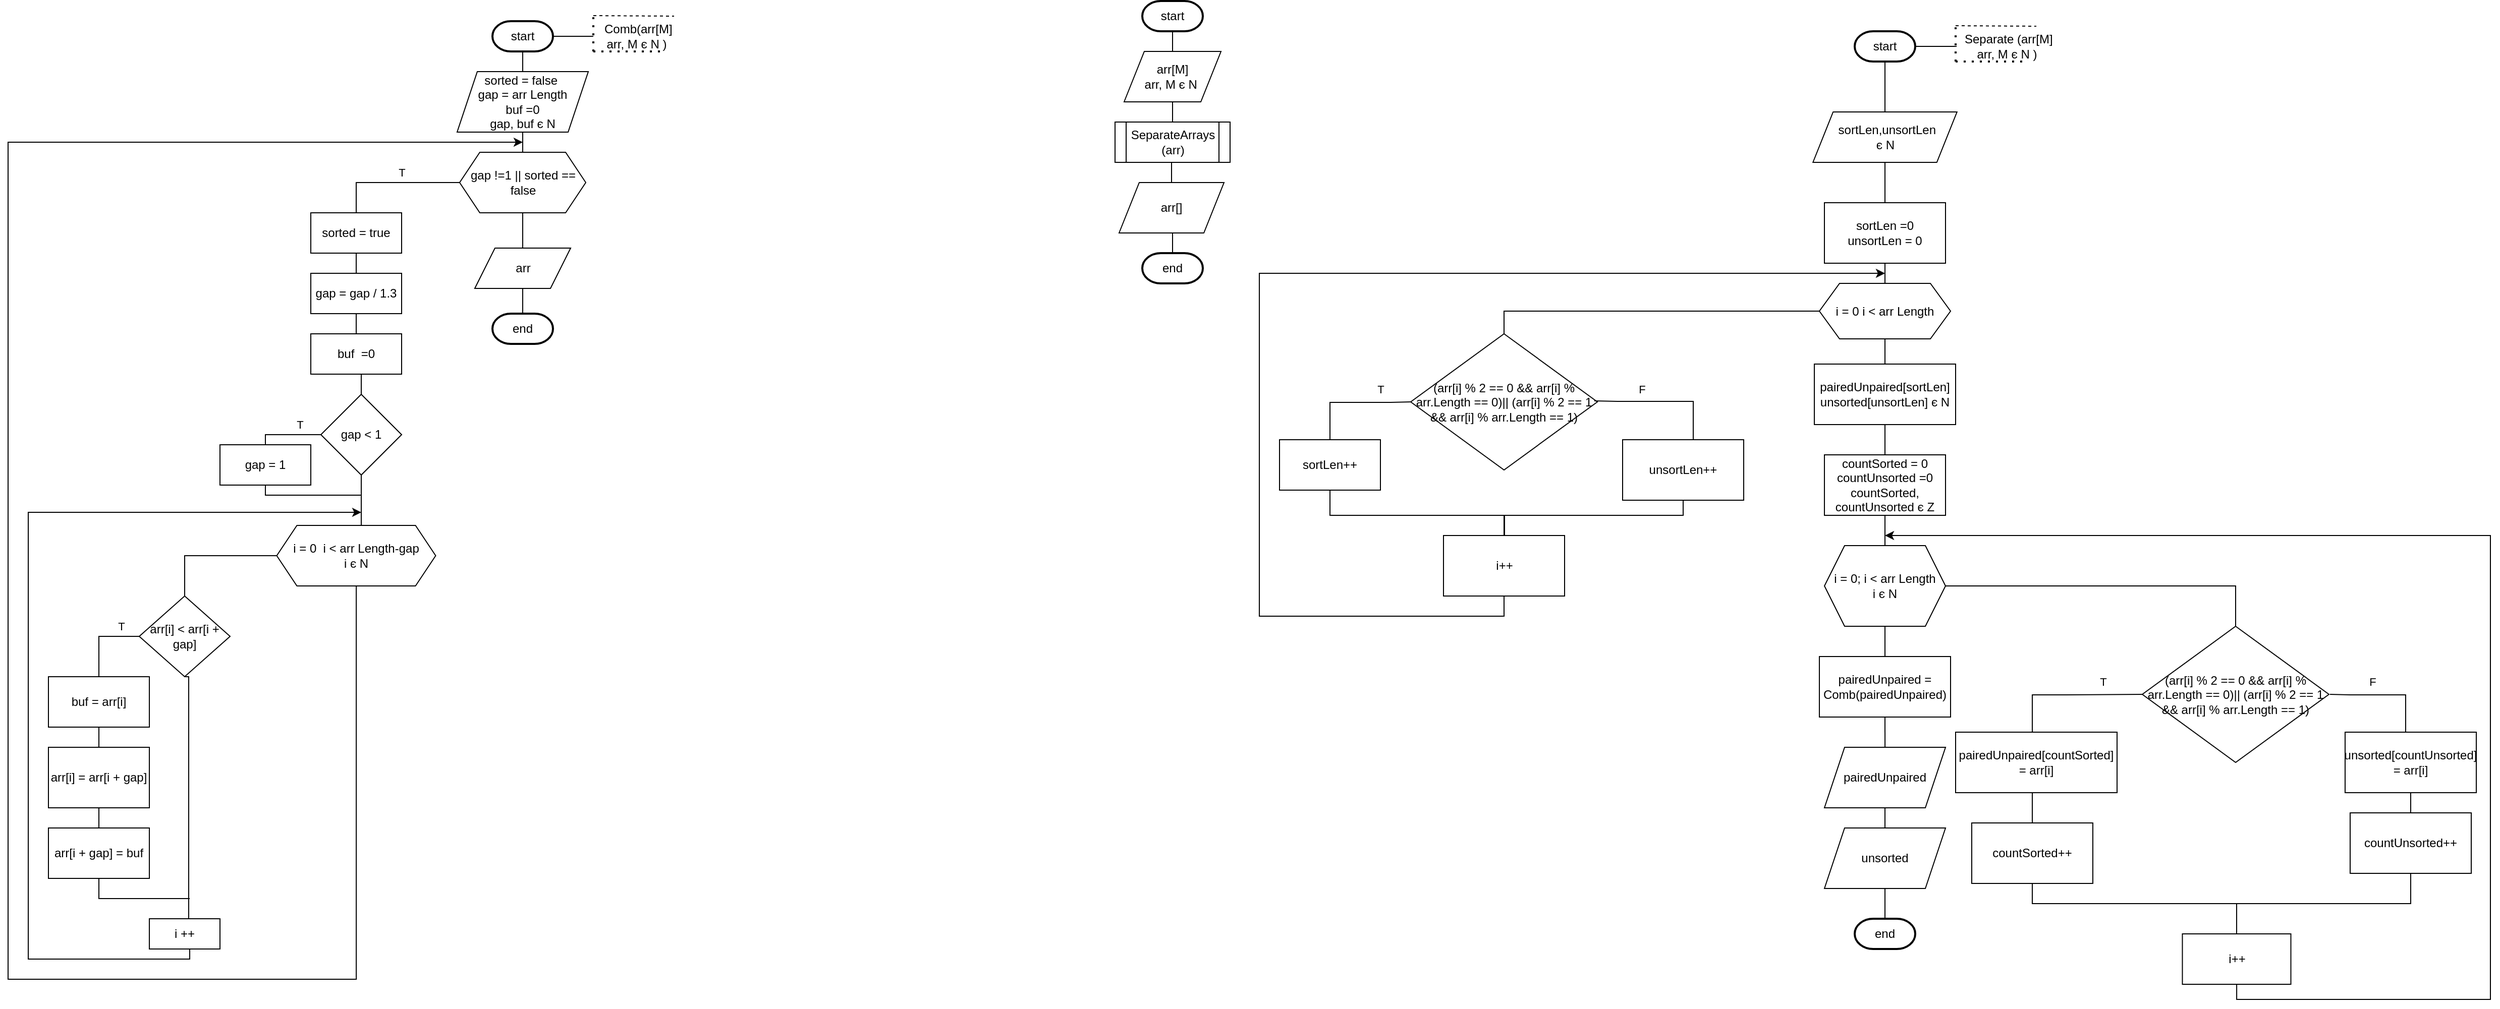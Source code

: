 <mxfile version="15.8.7" type="device"><diagram id="CYWLvwdnWpMDlmuJ5YzD" name="Страница 1"><mxGraphModel dx="3793" dy="1886" grid="1" gridSize="10" guides="1" tooltips="1" connect="1" arrows="1" fold="1" page="1" pageScale="1" pageWidth="827" pageHeight="1169" math="0" shadow="0"><root><mxCell id="0"/><mxCell id="1" parent="0"/><mxCell id="C-99veo5dxRkenkrqv6w-1" value="start" style="strokeWidth=2;html=1;shape=mxgraph.flowchart.terminator;whiteSpace=wrap;hachureGap=4;pointerEvents=0;" vertex="1" parent="1"><mxGeometry x="384" y="30" width="60" height="30" as="geometry"/></mxCell><mxCell id="C-99veo5dxRkenkrqv6w-4" style="edgeStyle=orthogonalEdgeStyle;rounded=0;orthogonalLoop=1;jettySize=auto;html=1;entryX=0.5;entryY=1;entryDx=0;entryDy=0;endArrow=none;endFill=0;" edge="1" parent="1" source="C-99veo5dxRkenkrqv6w-2" target="C-99veo5dxRkenkrqv6w-3"><mxGeometry relative="1" as="geometry"/></mxCell><mxCell id="C-99veo5dxRkenkrqv6w-2" value="SeparateArrays (arr)" style="shape=process;whiteSpace=wrap;html=1;backgroundOutline=1;" vertex="1" parent="1"><mxGeometry x="357" y="150" width="114" height="40" as="geometry"/></mxCell><mxCell id="C-99veo5dxRkenkrqv6w-5" style="edgeStyle=orthogonalEdgeStyle;rounded=0;orthogonalLoop=1;jettySize=auto;html=1;entryX=0.5;entryY=1;entryDx=0;entryDy=0;entryPerimeter=0;endArrow=none;endFill=0;" edge="1" parent="1" source="C-99veo5dxRkenkrqv6w-3" target="C-99veo5dxRkenkrqv6w-1"><mxGeometry relative="1" as="geometry"/></mxCell><mxCell id="C-99veo5dxRkenkrqv6w-3" value="arr[M]&lt;br&gt;arr, M є N&amp;nbsp;" style="shape=parallelogram;perimeter=parallelogramPerimeter;whiteSpace=wrap;html=1;fixedSize=1;" vertex="1" parent="1"><mxGeometry x="366" y="80" width="96" height="50" as="geometry"/></mxCell><mxCell id="C-99veo5dxRkenkrqv6w-7" style="edgeStyle=orthogonalEdgeStyle;rounded=0;orthogonalLoop=1;jettySize=auto;html=1;entryX=0.5;entryY=1;entryDx=0;entryDy=0;endArrow=none;endFill=0;" edge="1" parent="1" source="C-99veo5dxRkenkrqv6w-6" target="C-99veo5dxRkenkrqv6w-2"><mxGeometry relative="1" as="geometry"/></mxCell><mxCell id="C-99veo5dxRkenkrqv6w-6" value="arr[]" style="shape=parallelogram;perimeter=parallelogramPerimeter;whiteSpace=wrap;html=1;fixedSize=1;" vertex="1" parent="1"><mxGeometry x="361" y="210" width="104" height="50" as="geometry"/></mxCell><mxCell id="C-99veo5dxRkenkrqv6w-9" style="edgeStyle=orthogonalEdgeStyle;rounded=0;orthogonalLoop=1;jettySize=auto;html=1;entryX=0.5;entryY=1;entryDx=0;entryDy=0;endArrow=none;endFill=0;" edge="1" parent="1" source="C-99veo5dxRkenkrqv6w-8" target="C-99veo5dxRkenkrqv6w-6"><mxGeometry relative="1" as="geometry"/></mxCell><mxCell id="C-99veo5dxRkenkrqv6w-8" value="end" style="strokeWidth=2;html=1;shape=mxgraph.flowchart.terminator;whiteSpace=wrap;hachureGap=4;pointerEvents=0;" vertex="1" parent="1"><mxGeometry x="384" y="280" width="60" height="30" as="geometry"/></mxCell><mxCell id="C-99veo5dxRkenkrqv6w-10" value="" style="endArrow=none;dashed=1;html=1;dashPattern=1 3;strokeWidth=2;rounded=0;" edge="1" parent="1"><mxGeometry width="50" height="50" relative="1" as="geometry"><mxPoint x="-160" y="80" as="sourcePoint"/><mxPoint x="-160" y="40" as="targetPoint"/></mxGeometry></mxCell><mxCell id="C-99veo5dxRkenkrqv6w-11" value="" style="endArrow=none;dashed=1;html=1;dashPattern=1 3;strokeWidth=2;rounded=0;" edge="1" parent="1"><mxGeometry width="50" height="50" relative="1" as="geometry"><mxPoint x="-160" y="80" as="sourcePoint"/><mxPoint x="-90" y="80" as="targetPoint"/></mxGeometry></mxCell><mxCell id="C-99veo5dxRkenkrqv6w-12" value="" style="endArrow=none;dashed=1;html=1;rounded=0;" edge="1" parent="1"><mxGeometry width="50" height="50" relative="1" as="geometry"><mxPoint x="-160" y="44.5" as="sourcePoint"/><mxPoint x="-80" y="45" as="targetPoint"/></mxGeometry></mxCell><mxCell id="C-99veo5dxRkenkrqv6w-17" value="" style="edgeStyle=orthogonalEdgeStyle;rounded=0;orthogonalLoop=1;jettySize=auto;html=1;endArrow=none;endFill=0;" edge="1" parent="1" source="C-99veo5dxRkenkrqv6w-14" target="C-99veo5dxRkenkrqv6w-15"><mxGeometry relative="1" as="geometry"/></mxCell><mxCell id="C-99veo5dxRkenkrqv6w-14" value="&amp;nbsp;Comb(arr[M]&lt;br&gt;arr, M є N&amp;nbsp;)" style="text;html=1;strokeColor=none;fillColor=none;align=center;verticalAlign=middle;whiteSpace=wrap;rounded=0;" vertex="1" parent="1"><mxGeometry x="-167.5" y="50" width="100" height="30" as="geometry"/></mxCell><mxCell id="C-99veo5dxRkenkrqv6w-16" style="edgeStyle=orthogonalEdgeStyle;rounded=0;orthogonalLoop=1;jettySize=auto;html=1;endArrow=none;endFill=0;" edge="1" parent="1" source="C-99veo5dxRkenkrqv6w-15"><mxGeometry relative="1" as="geometry"><mxPoint x="-160" y="65" as="targetPoint"/></mxGeometry></mxCell><mxCell id="C-99veo5dxRkenkrqv6w-15" value="start" style="strokeWidth=2;html=1;shape=mxgraph.flowchart.terminator;whiteSpace=wrap;hachureGap=4;pointerEvents=0;" vertex="1" parent="1"><mxGeometry x="-260" y="50" width="60" height="30" as="geometry"/></mxCell><mxCell id="C-99veo5dxRkenkrqv6w-19" style="edgeStyle=orthogonalEdgeStyle;rounded=0;orthogonalLoop=1;jettySize=auto;html=1;entryX=0.5;entryY=1;entryDx=0;entryDy=0;entryPerimeter=0;endArrow=none;endFill=0;" edge="1" parent="1" source="C-99veo5dxRkenkrqv6w-18" target="C-99veo5dxRkenkrqv6w-15"><mxGeometry relative="1" as="geometry"/></mxCell><mxCell id="C-99veo5dxRkenkrqv6w-18" value="&lt;div&gt;sorted = false&amp;nbsp;&lt;/div&gt;&lt;div&gt;&lt;span&gt;gap = arr Length&lt;/span&gt;&lt;/div&gt;&lt;div&gt;&lt;span&gt;buf =0&lt;/span&gt;&lt;/div&gt;&lt;div&gt;&lt;span&gt;gap, buf є N&lt;/span&gt;&lt;/div&gt;" style="shape=parallelogram;perimeter=parallelogramPerimeter;whiteSpace=wrap;html=1;fixedSize=1;" vertex="1" parent="1"><mxGeometry x="-295" y="100" width="130" height="60" as="geometry"/></mxCell><mxCell id="C-99veo5dxRkenkrqv6w-21" style="edgeStyle=orthogonalEdgeStyle;rounded=0;orthogonalLoop=1;jettySize=auto;html=1;entryX=0.5;entryY=1;entryDx=0;entryDy=0;endArrow=none;endFill=0;" edge="1" parent="1" source="C-99veo5dxRkenkrqv6w-20" target="C-99veo5dxRkenkrqv6w-18"><mxGeometry relative="1" as="geometry"/></mxCell><mxCell id="C-99veo5dxRkenkrqv6w-20" value="gap !=1 || sorted == false" style="shape=hexagon;perimeter=hexagonPerimeter2;whiteSpace=wrap;html=1;fixedSize=1;" vertex="1" parent="1"><mxGeometry x="-292.5" y="180" width="125" height="60" as="geometry"/></mxCell><mxCell id="C-99veo5dxRkenkrqv6w-23" value="T" style="edgeStyle=orthogonalEdgeStyle;rounded=0;orthogonalLoop=1;jettySize=auto;html=1;entryX=0;entryY=0.5;entryDx=0;entryDy=0;endArrow=none;endFill=0;" edge="1" parent="1" source="C-99veo5dxRkenkrqv6w-22" target="C-99veo5dxRkenkrqv6w-20"><mxGeometry x="0.132" y="10" relative="1" as="geometry"><Array as="points"><mxPoint x="-395" y="210"/></Array><mxPoint as="offset"/></mxGeometry></mxCell><mxCell id="C-99veo5dxRkenkrqv6w-22" value="sorted = true" style="rounded=0;whiteSpace=wrap;html=1;" vertex="1" parent="1"><mxGeometry x="-440" y="240" width="90" height="40" as="geometry"/></mxCell><mxCell id="C-99veo5dxRkenkrqv6w-25" style="edgeStyle=orthogonalEdgeStyle;rounded=0;orthogonalLoop=1;jettySize=auto;html=1;entryX=0.5;entryY=1;entryDx=0;entryDy=0;endArrow=none;endFill=0;" edge="1" parent="1" source="C-99veo5dxRkenkrqv6w-24" target="C-99veo5dxRkenkrqv6w-22"><mxGeometry relative="1" as="geometry"/></mxCell><mxCell id="C-99veo5dxRkenkrqv6w-24" value="gap = gap / 1.3" style="rounded=0;whiteSpace=wrap;html=1;" vertex="1" parent="1"><mxGeometry x="-440" y="300" width="90" height="40" as="geometry"/></mxCell><mxCell id="C-99veo5dxRkenkrqv6w-28" style="edgeStyle=orthogonalEdgeStyle;rounded=0;orthogonalLoop=1;jettySize=auto;html=1;entryX=0.5;entryY=1;entryDx=0;entryDy=0;endArrow=none;endFill=0;" edge="1" parent="1" source="C-99veo5dxRkenkrqv6w-27" target="C-99veo5dxRkenkrqv6w-24"><mxGeometry relative="1" as="geometry"/></mxCell><mxCell id="C-99veo5dxRkenkrqv6w-27" value="buf&amp;nbsp; =0" style="rounded=0;whiteSpace=wrap;html=1;" vertex="1" parent="1"><mxGeometry x="-440" y="360" width="90" height="40" as="geometry"/></mxCell><mxCell id="C-99veo5dxRkenkrqv6w-30" style="edgeStyle=orthogonalEdgeStyle;rounded=0;orthogonalLoop=1;jettySize=auto;html=1;entryX=0.5;entryY=1;entryDx=0;entryDy=0;endArrow=none;endFill=0;" edge="1" parent="1" source="C-99veo5dxRkenkrqv6w-29" target="C-99veo5dxRkenkrqv6w-27"><mxGeometry relative="1" as="geometry"/></mxCell><mxCell id="C-99veo5dxRkenkrqv6w-29" value="gap &amp;lt; 1" style="rhombus;whiteSpace=wrap;html=1;" vertex="1" parent="1"><mxGeometry x="-430" y="420" width="80" height="80" as="geometry"/></mxCell><mxCell id="C-99veo5dxRkenkrqv6w-32" style="edgeStyle=orthogonalEdgeStyle;rounded=0;orthogonalLoop=1;jettySize=auto;html=1;entryX=0;entryY=0.5;entryDx=0;entryDy=0;endArrow=none;endFill=0;" edge="1" parent="1" source="C-99veo5dxRkenkrqv6w-31" target="C-99veo5dxRkenkrqv6w-29"><mxGeometry relative="1" as="geometry"><Array as="points"><mxPoint x="-485" y="460"/></Array></mxGeometry></mxCell><mxCell id="C-99veo5dxRkenkrqv6w-34" value="T" style="edgeLabel;html=1;align=center;verticalAlign=middle;resizable=0;points=[];" vertex="1" connectable="0" parent="C-99veo5dxRkenkrqv6w-32"><mxGeometry x="0.143" y="1" relative="1" as="geometry"><mxPoint x="7" y="-9" as="offset"/></mxGeometry></mxCell><mxCell id="C-99veo5dxRkenkrqv6w-59" style="edgeStyle=orthogonalEdgeStyle;rounded=0;orthogonalLoop=1;jettySize=auto;html=1;endArrow=none;endFill=0;" edge="1" parent="1" source="C-99veo5dxRkenkrqv6w-31"><mxGeometry relative="1" as="geometry"><mxPoint x="-390" y="520" as="targetPoint"/><Array as="points"><mxPoint x="-485" y="520"/></Array></mxGeometry></mxCell><mxCell id="C-99veo5dxRkenkrqv6w-31" value="gap = 1" style="rounded=0;whiteSpace=wrap;html=1;" vertex="1" parent="1"><mxGeometry x="-530" y="470" width="90" height="40" as="geometry"/></mxCell><mxCell id="C-99veo5dxRkenkrqv6w-36" style="edgeStyle=orthogonalEdgeStyle;rounded=0;orthogonalLoop=1;jettySize=auto;html=1;entryX=0.5;entryY=1;entryDx=0;entryDy=0;endArrow=none;endFill=0;" edge="1" parent="1" source="C-99veo5dxRkenkrqv6w-35" target="C-99veo5dxRkenkrqv6w-29"><mxGeometry relative="1" as="geometry"><Array as="points"><mxPoint x="-390" y="500"/></Array></mxGeometry></mxCell><mxCell id="C-99veo5dxRkenkrqv6w-49" style="edgeStyle=orthogonalEdgeStyle;rounded=0;orthogonalLoop=1;jettySize=auto;html=1;endArrow=classic;endFill=1;" edge="1" parent="1" source="C-99veo5dxRkenkrqv6w-35"><mxGeometry relative="1" as="geometry"><mxPoint x="-230" y="170" as="targetPoint"/><Array as="points"><mxPoint x="-395" y="1000"/><mxPoint x="-740" y="1000"/><mxPoint x="-740" y="170"/></Array></mxGeometry></mxCell><mxCell id="C-99veo5dxRkenkrqv6w-35" value="i = 0&amp;nbsp; i &amp;lt; arr Length-gap &lt;br&gt;i є N" style="shape=hexagon;perimeter=hexagonPerimeter2;whiteSpace=wrap;html=1;fixedSize=1;" vertex="1" parent="1"><mxGeometry x="-473.75" y="550" width="157.5" height="60" as="geometry"/></mxCell><mxCell id="C-99veo5dxRkenkrqv6w-38" style="edgeStyle=orthogonalEdgeStyle;rounded=0;orthogonalLoop=1;jettySize=auto;html=1;entryX=0;entryY=0.5;entryDx=0;entryDy=0;endArrow=none;endFill=0;" edge="1" parent="1" source="C-99veo5dxRkenkrqv6w-37" target="C-99veo5dxRkenkrqv6w-35"><mxGeometry relative="1" as="geometry"><Array as="points"><mxPoint x="-565" y="580"/></Array></mxGeometry></mxCell><mxCell id="C-99veo5dxRkenkrqv6w-37" value="arr[i] &amp;lt; arr[i + gap]" style="rhombus;whiteSpace=wrap;html=1;" vertex="1" parent="1"><mxGeometry x="-610" y="620" width="90" height="80" as="geometry"/></mxCell><mxCell id="C-99veo5dxRkenkrqv6w-40" style="edgeStyle=orthogonalEdgeStyle;rounded=0;orthogonalLoop=1;jettySize=auto;html=1;entryX=0;entryY=0.5;entryDx=0;entryDy=0;endArrow=none;endFill=0;" edge="1" parent="1" source="C-99veo5dxRkenkrqv6w-39" target="C-99veo5dxRkenkrqv6w-37"><mxGeometry relative="1" as="geometry"/></mxCell><mxCell id="C-99veo5dxRkenkrqv6w-41" value="T" style="edgeLabel;html=1;align=center;verticalAlign=middle;resizable=0;points=[];" vertex="1" connectable="0" parent="C-99veo5dxRkenkrqv6w-40"><mxGeometry x="0.54" y="1" relative="1" as="geometry"><mxPoint y="-9" as="offset"/></mxGeometry></mxCell><mxCell id="C-99veo5dxRkenkrqv6w-39" value="buf = arr[i]" style="rounded=0;whiteSpace=wrap;html=1;" vertex="1" parent="1"><mxGeometry x="-700" y="700" width="100" height="50" as="geometry"/></mxCell><mxCell id="C-99veo5dxRkenkrqv6w-43" style="edgeStyle=orthogonalEdgeStyle;rounded=0;orthogonalLoop=1;jettySize=auto;html=1;entryX=0.5;entryY=1;entryDx=0;entryDy=0;endArrow=none;endFill=0;" edge="1" parent="1" source="C-99veo5dxRkenkrqv6w-42" target="C-99veo5dxRkenkrqv6w-39"><mxGeometry relative="1" as="geometry"/></mxCell><mxCell id="C-99veo5dxRkenkrqv6w-42" value="arr[i] = arr[i + gap]" style="rounded=0;whiteSpace=wrap;html=1;" vertex="1" parent="1"><mxGeometry x="-700" y="770" width="100" height="60" as="geometry"/></mxCell><mxCell id="C-99veo5dxRkenkrqv6w-45" style="edgeStyle=orthogonalEdgeStyle;rounded=0;orthogonalLoop=1;jettySize=auto;html=1;entryX=0.5;entryY=1;entryDx=0;entryDy=0;endArrow=none;endFill=0;" edge="1" parent="1" source="C-99veo5dxRkenkrqv6w-44" target="C-99veo5dxRkenkrqv6w-42"><mxGeometry relative="1" as="geometry"/></mxCell><mxCell id="C-99veo5dxRkenkrqv6w-58" style="edgeStyle=orthogonalEdgeStyle;rounded=0;orthogonalLoop=1;jettySize=auto;html=1;endArrow=none;endFill=0;" edge="1" parent="1" source="C-99veo5dxRkenkrqv6w-44"><mxGeometry relative="1" as="geometry"><mxPoint x="-560" y="920" as="targetPoint"/><Array as="points"><mxPoint x="-650" y="920"/></Array></mxGeometry></mxCell><mxCell id="C-99veo5dxRkenkrqv6w-44" value="arr[i + gap] = buf" style="rounded=0;whiteSpace=wrap;html=1;" vertex="1" parent="1"><mxGeometry x="-700" y="850" width="100" height="50" as="geometry"/></mxCell><mxCell id="C-99veo5dxRkenkrqv6w-47" style="edgeStyle=orthogonalEdgeStyle;rounded=0;orthogonalLoop=1;jettySize=auto;html=1;entryX=0.5;entryY=1;entryDx=0;entryDy=0;endArrow=none;endFill=0;exitX=0.557;exitY=-0.006;exitDx=0;exitDy=0;exitPerimeter=0;" edge="1" parent="1" source="C-99veo5dxRkenkrqv6w-46" target="C-99veo5dxRkenkrqv6w-37"><mxGeometry relative="1" as="geometry"><Array as="points"><mxPoint x="-561" y="700"/></Array></mxGeometry></mxCell><mxCell id="C-99veo5dxRkenkrqv6w-48" style="edgeStyle=orthogonalEdgeStyle;rounded=0;orthogonalLoop=1;jettySize=auto;html=1;endArrow=classic;endFill=1;" edge="1" parent="1" source="C-99veo5dxRkenkrqv6w-46"><mxGeometry relative="1" as="geometry"><mxPoint x="-390" y="537" as="targetPoint"/><Array as="points"><mxPoint x="-560" y="980"/><mxPoint x="-720" y="980"/><mxPoint x="-720" y="537"/></Array></mxGeometry></mxCell><mxCell id="C-99veo5dxRkenkrqv6w-46" value="i ++" style="rounded=0;whiteSpace=wrap;html=1;" vertex="1" parent="1"><mxGeometry x="-600" y="940" width="70" height="30" as="geometry"/></mxCell><mxCell id="C-99veo5dxRkenkrqv6w-52" style="edgeStyle=orthogonalEdgeStyle;rounded=0;orthogonalLoop=1;jettySize=auto;html=1;entryX=0.5;entryY=1;entryDx=0;entryDy=0;endArrow=none;endFill=0;" edge="1" parent="1" source="C-99veo5dxRkenkrqv6w-51" target="C-99veo5dxRkenkrqv6w-20"><mxGeometry relative="1" as="geometry"/></mxCell><mxCell id="C-99veo5dxRkenkrqv6w-51" value="arr" style="shape=parallelogram;perimeter=parallelogramPerimeter;whiteSpace=wrap;html=1;fixedSize=1;" vertex="1" parent="1"><mxGeometry x="-277.5" y="275" width="95" height="40" as="geometry"/></mxCell><mxCell id="C-99veo5dxRkenkrqv6w-54" style="edgeStyle=orthogonalEdgeStyle;rounded=0;orthogonalLoop=1;jettySize=auto;html=1;entryX=0.5;entryY=1;entryDx=0;entryDy=0;endArrow=none;endFill=0;" edge="1" parent="1" source="C-99veo5dxRkenkrqv6w-53" target="C-99veo5dxRkenkrqv6w-51"><mxGeometry relative="1" as="geometry"/></mxCell><mxCell id="C-99veo5dxRkenkrqv6w-53" value="end" style="strokeWidth=2;html=1;shape=mxgraph.flowchart.terminator;whiteSpace=wrap;hachureGap=4;pointerEvents=0;" vertex="1" parent="1"><mxGeometry x="-260" y="340" width="60" height="30" as="geometry"/></mxCell><mxCell id="C-99veo5dxRkenkrqv6w-60" value="" style="endArrow=none;dashed=1;html=1;dashPattern=1 3;strokeWidth=2;rounded=0;" edge="1" parent="1"><mxGeometry width="50" height="50" relative="1" as="geometry"><mxPoint x="1190" y="90" as="sourcePoint"/><mxPoint x="1190" y="50" as="targetPoint"/></mxGeometry></mxCell><mxCell id="C-99veo5dxRkenkrqv6w-61" value="" style="endArrow=none;dashed=1;html=1;dashPattern=1 3;strokeWidth=2;rounded=0;" edge="1" parent="1"><mxGeometry width="50" height="50" relative="1" as="geometry"><mxPoint x="1190" y="90" as="sourcePoint"/><mxPoint x="1260" y="90" as="targetPoint"/></mxGeometry></mxCell><mxCell id="C-99veo5dxRkenkrqv6w-62" value="" style="endArrow=none;dashed=1;html=1;rounded=0;" edge="1" parent="1"><mxGeometry width="50" height="50" relative="1" as="geometry"><mxPoint x="1190" y="54.5" as="sourcePoint"/><mxPoint x="1270" y="55" as="targetPoint"/></mxGeometry></mxCell><mxCell id="C-99veo5dxRkenkrqv6w-63" value="" style="edgeStyle=orthogonalEdgeStyle;rounded=0;orthogonalLoop=1;jettySize=auto;html=1;endArrow=none;endFill=0;" edge="1" parent="1" source="C-99veo5dxRkenkrqv6w-64" target="C-99veo5dxRkenkrqv6w-66"><mxGeometry relative="1" as="geometry"/></mxCell><mxCell id="C-99veo5dxRkenkrqv6w-64" value="&amp;nbsp;Separate (arr[M]&lt;br&gt;arr, M є N&amp;nbsp;)" style="text;html=1;strokeColor=none;fillColor=none;align=center;verticalAlign=middle;whiteSpace=wrap;rounded=0;" vertex="1" parent="1"><mxGeometry x="1191" y="60" width="100" height="30" as="geometry"/></mxCell><mxCell id="C-99veo5dxRkenkrqv6w-65" style="edgeStyle=orthogonalEdgeStyle;rounded=0;orthogonalLoop=1;jettySize=auto;html=1;endArrow=none;endFill=0;" edge="1" parent="1" source="C-99veo5dxRkenkrqv6w-66"><mxGeometry relative="1" as="geometry"><mxPoint x="1190" y="75" as="targetPoint"/></mxGeometry></mxCell><mxCell id="C-99veo5dxRkenkrqv6w-66" value="start" style="strokeWidth=2;html=1;shape=mxgraph.flowchart.terminator;whiteSpace=wrap;hachureGap=4;pointerEvents=0;" vertex="1" parent="1"><mxGeometry x="1090" y="60" width="60" height="30" as="geometry"/></mxCell><mxCell id="C-99veo5dxRkenkrqv6w-70" style="edgeStyle=orthogonalEdgeStyle;rounded=0;orthogonalLoop=1;jettySize=auto;html=1;endArrow=none;endFill=0;" edge="1" parent="1" source="C-99veo5dxRkenkrqv6w-69"><mxGeometry relative="1" as="geometry"><mxPoint x="1120.0" y="90" as="targetPoint"/></mxGeometry></mxCell><mxCell id="C-99veo5dxRkenkrqv6w-69" value="&lt;div&gt;&amp;nbsp;&lt;span&gt;sortLen,&lt;/span&gt;&lt;span&gt;unsortLen&lt;/span&gt;&lt;/div&gt;&lt;div&gt;&lt;span&gt;є N&lt;/span&gt;&lt;/div&gt;" style="shape=parallelogram;perimeter=parallelogramPerimeter;whiteSpace=wrap;html=1;fixedSize=1;" vertex="1" parent="1"><mxGeometry x="1048.63" y="140" width="142.75" height="50" as="geometry"/></mxCell><mxCell id="C-99veo5dxRkenkrqv6w-72" style="edgeStyle=orthogonalEdgeStyle;rounded=0;orthogonalLoop=1;jettySize=auto;html=1;entryX=0.5;entryY=1;entryDx=0;entryDy=0;endArrow=none;endFill=0;" edge="1" parent="1" source="C-99veo5dxRkenkrqv6w-71" target="C-99veo5dxRkenkrqv6w-69"><mxGeometry relative="1" as="geometry"/></mxCell><mxCell id="C-99veo5dxRkenkrqv6w-71" value="&lt;div&gt;sortLen =0&lt;/div&gt;&lt;div&gt;unsortLen = 0&lt;/div&gt;" style="rounded=0;whiteSpace=wrap;html=1;" vertex="1" parent="1"><mxGeometry x="1060" y="230" width="120" height="60" as="geometry"/></mxCell><mxCell id="C-99veo5dxRkenkrqv6w-74" style="edgeStyle=orthogonalEdgeStyle;rounded=0;orthogonalLoop=1;jettySize=auto;html=1;entryX=0.5;entryY=1;entryDx=0;entryDy=0;endArrow=none;endFill=0;" edge="1" parent="1" source="C-99veo5dxRkenkrqv6w-73" target="C-99veo5dxRkenkrqv6w-71"><mxGeometry relative="1" as="geometry"/></mxCell><mxCell id="C-99veo5dxRkenkrqv6w-73" value="i = 0 i &amp;lt; arr Length" style="shape=hexagon;perimeter=hexagonPerimeter2;whiteSpace=wrap;html=1;fixedSize=1;" vertex="1" parent="1"><mxGeometry x="1055" y="310" width="130" height="55" as="geometry"/></mxCell><mxCell id="C-99veo5dxRkenkrqv6w-77" style="edgeStyle=orthogonalEdgeStyle;rounded=0;orthogonalLoop=1;jettySize=auto;html=1;entryX=0;entryY=0.5;entryDx=0;entryDy=0;endArrow=none;endFill=0;" edge="1" parent="1" source="C-99veo5dxRkenkrqv6w-75" target="C-99veo5dxRkenkrqv6w-73"><mxGeometry relative="1" as="geometry"><mxPoint x="975" y="337.5" as="targetPoint"/><Array as="points"><mxPoint x="743" y="338"/></Array></mxGeometry></mxCell><mxCell id="C-99veo5dxRkenkrqv6w-75" value="(arr[i] % 2 == 0 &amp;amp;&amp;amp; arr[i] % arr.Length == 0)|| (arr[i] % 2 == 1 &amp;amp;&amp;amp; arr[i] % arr.Length == 1)" style="rhombus;whiteSpace=wrap;html=1;" vertex="1" parent="1"><mxGeometry x="650" y="360" width="185" height="135" as="geometry"/></mxCell><mxCell id="C-99veo5dxRkenkrqv6w-79" style="edgeStyle=orthogonalEdgeStyle;rounded=0;orthogonalLoop=1;jettySize=auto;html=1;entryX=0;entryY=0.5;entryDx=0;entryDy=0;endArrow=none;endFill=0;" edge="1" parent="1" source="C-99veo5dxRkenkrqv6w-78" target="C-99veo5dxRkenkrqv6w-75"><mxGeometry relative="1" as="geometry"><Array as="points"><mxPoint x="570" y="428"/><mxPoint x="630" y="428"/></Array></mxGeometry></mxCell><mxCell id="C-99veo5dxRkenkrqv6w-80" value="T" style="edgeLabel;html=1;align=center;verticalAlign=middle;resizable=0;points=[];" vertex="1" connectable="0" parent="C-99veo5dxRkenkrqv6w-79"><mxGeometry x="0.402" y="-1" relative="1" as="geometry"><mxPoint x="5" y="-14" as="offset"/></mxGeometry></mxCell><mxCell id="C-99veo5dxRkenkrqv6w-90" style="edgeStyle=orthogonalEdgeStyle;rounded=0;orthogonalLoop=1;jettySize=auto;html=1;endArrow=none;endFill=0;" edge="1" parent="1" source="C-99veo5dxRkenkrqv6w-78" target="C-99veo5dxRkenkrqv6w-89"><mxGeometry relative="1" as="geometry"><Array as="points"><mxPoint x="570" y="540"/><mxPoint x="743" y="540"/></Array></mxGeometry></mxCell><mxCell id="C-99veo5dxRkenkrqv6w-78" value="sortLen++" style="rounded=0;whiteSpace=wrap;html=1;" vertex="1" parent="1"><mxGeometry x="520" y="465" width="100" height="50" as="geometry"/></mxCell><mxCell id="C-99veo5dxRkenkrqv6w-82" style="edgeStyle=orthogonalEdgeStyle;rounded=0;orthogonalLoop=1;jettySize=auto;html=1;entryX=0.984;entryY=0.493;entryDx=0;entryDy=0;entryPerimeter=0;endArrow=none;endFill=0;" edge="1" parent="1" source="C-99veo5dxRkenkrqv6w-81" target="C-99veo5dxRkenkrqv6w-75"><mxGeometry relative="1" as="geometry"><Array as="points"><mxPoint x="930" y="427"/><mxPoint x="855" y="427"/></Array></mxGeometry></mxCell><mxCell id="C-99veo5dxRkenkrqv6w-83" value="F" style="edgeLabel;html=1;align=center;verticalAlign=middle;resizable=0;points=[];" vertex="1" connectable="0" parent="C-99veo5dxRkenkrqv6w-82"><mxGeometry x="0.309" y="1" relative="1" as="geometry"><mxPoint y="-13" as="offset"/></mxGeometry></mxCell><mxCell id="C-99veo5dxRkenkrqv6w-91" style="edgeStyle=orthogonalEdgeStyle;rounded=0;orthogonalLoop=1;jettySize=auto;html=1;entryX=0.5;entryY=0;entryDx=0;entryDy=0;endArrow=none;endFill=0;" edge="1" parent="1" source="C-99veo5dxRkenkrqv6w-81" target="C-99veo5dxRkenkrqv6w-89"><mxGeometry relative="1" as="geometry"><Array as="points"><mxPoint x="920" y="540"/><mxPoint x="743" y="540"/></Array></mxGeometry></mxCell><mxCell id="C-99veo5dxRkenkrqv6w-81" value="unsortLen++" style="rounded=0;whiteSpace=wrap;html=1;" vertex="1" parent="1"><mxGeometry x="860" y="465" width="120" height="60" as="geometry"/></mxCell><mxCell id="C-99veo5dxRkenkrqv6w-86" style="edgeStyle=orthogonalEdgeStyle;rounded=0;orthogonalLoop=1;jettySize=auto;html=1;entryX=0.5;entryY=1;entryDx=0;entryDy=0;endArrow=none;endFill=0;" edge="1" parent="1" source="C-99veo5dxRkenkrqv6w-84" target="C-99veo5dxRkenkrqv6w-73"><mxGeometry relative="1" as="geometry"/></mxCell><mxCell id="C-99veo5dxRkenkrqv6w-84" value="&lt;div&gt;pairedUnpaired[sortLen]&lt;/div&gt;&lt;div&gt;unsorted[unsortLen] є N&lt;/div&gt;" style="rounded=0;whiteSpace=wrap;html=1;" vertex="1" parent="1"><mxGeometry x="1050" y="390" width="140" height="60" as="geometry"/></mxCell><mxCell id="C-99veo5dxRkenkrqv6w-88" style="edgeStyle=orthogonalEdgeStyle;rounded=0;orthogonalLoop=1;jettySize=auto;html=1;entryX=0.5;entryY=1;entryDx=0;entryDy=0;endArrow=none;endFill=0;" edge="1" parent="1" source="C-99veo5dxRkenkrqv6w-87" target="C-99veo5dxRkenkrqv6w-84"><mxGeometry relative="1" as="geometry"/></mxCell><mxCell id="C-99veo5dxRkenkrqv6w-87" value="countSorted = 0 countUnsorted =0&lt;br&gt;countSorted,&lt;br&gt;countUnsorted є Z" style="rounded=0;whiteSpace=wrap;html=1;" vertex="1" parent="1"><mxGeometry x="1060.01" y="480" width="120" height="60" as="geometry"/></mxCell><mxCell id="C-99veo5dxRkenkrqv6w-92" style="edgeStyle=orthogonalEdgeStyle;rounded=0;orthogonalLoop=1;jettySize=auto;html=1;endArrow=classic;endFill=1;" edge="1" parent="1" source="C-99veo5dxRkenkrqv6w-89"><mxGeometry relative="1" as="geometry"><mxPoint x="1120" y="300" as="targetPoint"/><Array as="points"><mxPoint x="743" y="640"/><mxPoint x="500" y="640"/><mxPoint x="500" y="300"/></Array></mxGeometry></mxCell><mxCell id="C-99veo5dxRkenkrqv6w-89" value="i++" style="rounded=0;whiteSpace=wrap;html=1;" vertex="1" parent="1"><mxGeometry x="682.5" y="560" width="120" height="60" as="geometry"/></mxCell><mxCell id="C-99veo5dxRkenkrqv6w-94" style="edgeStyle=orthogonalEdgeStyle;rounded=0;orthogonalLoop=1;jettySize=auto;html=1;entryX=0.5;entryY=1;entryDx=0;entryDy=0;endArrow=none;endFill=0;" edge="1" parent="1" source="C-99veo5dxRkenkrqv6w-93" target="C-99veo5dxRkenkrqv6w-87"><mxGeometry relative="1" as="geometry"/></mxCell><mxCell id="C-99veo5dxRkenkrqv6w-93" value="i = 0; i &amp;lt; arr Length&lt;br&gt;i є N" style="shape=hexagon;perimeter=hexagonPerimeter2;whiteSpace=wrap;html=1;fixedSize=1;" vertex="1" parent="1"><mxGeometry x="1060.01" y="570" width="120" height="80" as="geometry"/></mxCell><mxCell id="C-99veo5dxRkenkrqv6w-97" style="edgeStyle=orthogonalEdgeStyle;rounded=0;orthogonalLoop=1;jettySize=auto;html=1;entryX=1;entryY=0.5;entryDx=0;entryDy=0;endArrow=none;endFill=0;" edge="1" parent="1" source="C-99veo5dxRkenkrqv6w-96" target="C-99veo5dxRkenkrqv6w-93"><mxGeometry relative="1" as="geometry"><Array as="points"><mxPoint x="1468" y="610"/></Array></mxGeometry></mxCell><mxCell id="C-99veo5dxRkenkrqv6w-96" value="(arr[i] % 2 == 0 &amp;amp;&amp;amp; arr[i] % arr.Length == 0)|| (arr[i] % 2 == 1 &amp;amp;&amp;amp; arr[i] % arr.Length == 1)" style="rhombus;whiteSpace=wrap;html=1;" vertex="1" parent="1"><mxGeometry x="1375" y="650" width="185" height="135" as="geometry"/></mxCell><mxCell id="C-99veo5dxRkenkrqv6w-99" style="edgeStyle=orthogonalEdgeStyle;rounded=0;orthogonalLoop=1;jettySize=auto;html=1;entryX=0;entryY=0.5;entryDx=0;entryDy=0;endArrow=none;endFill=0;" edge="1" parent="1"><mxGeometry relative="1" as="geometry"><mxPoint x="1266" y="755" as="sourcePoint"/><mxPoint x="1376" y="717.5" as="targetPoint"/><Array as="points"><mxPoint x="1266" y="718"/><mxPoint x="1300" y="718"/></Array></mxGeometry></mxCell><mxCell id="C-99veo5dxRkenkrqv6w-102" value="T" style="edgeLabel;html=1;align=center;verticalAlign=middle;resizable=0;points=[];" vertex="1" connectable="0" parent="C-99veo5dxRkenkrqv6w-99"><mxGeometry x="0.388" y="-3" relative="1" as="geometry"><mxPoint x="5" y="-16" as="offset"/></mxGeometry></mxCell><mxCell id="C-99veo5dxRkenkrqv6w-98" value="pairedUnpaired[countSorted] = arr[i]" style="rounded=0;whiteSpace=wrap;html=1;" vertex="1" parent="1"><mxGeometry x="1190" y="755" width="160" height="60" as="geometry"/></mxCell><mxCell id="C-99veo5dxRkenkrqv6w-101" style="edgeStyle=orthogonalEdgeStyle;rounded=0;orthogonalLoop=1;jettySize=auto;html=1;entryX=0.5;entryY=1;entryDx=0;entryDy=0;endArrow=none;endFill=0;" edge="1" parent="1" source="C-99veo5dxRkenkrqv6w-100"><mxGeometry relative="1" as="geometry"><mxPoint x="1266" y="815" as="targetPoint"/><Array as="points"><mxPoint x="1266" y="825"/><mxPoint x="1266" y="825"/></Array></mxGeometry></mxCell><mxCell id="C-99veo5dxRkenkrqv6w-108" style="edgeStyle=orthogonalEdgeStyle;rounded=0;orthogonalLoop=1;jettySize=auto;html=1;entryX=0.5;entryY=0;entryDx=0;entryDy=0;endArrow=none;endFill=0;" edge="1" parent="1" source="C-99veo5dxRkenkrqv6w-100" target="C-99veo5dxRkenkrqv6w-107"><mxGeometry relative="1" as="geometry"><Array as="points"><mxPoint x="1266" y="925"/><mxPoint x="1468" y="925"/></Array></mxGeometry></mxCell><mxCell id="C-99veo5dxRkenkrqv6w-100" value="countSorted++" style="rounded=0;whiteSpace=wrap;html=1;" vertex="1" parent="1"><mxGeometry x="1206" y="845" width="120" height="60" as="geometry"/></mxCell><mxCell id="C-99veo5dxRkenkrqv6w-104" value="F" style="edgeStyle=orthogonalEdgeStyle;rounded=0;orthogonalLoop=1;jettySize=auto;html=1;entryX=1;entryY=0.5;entryDx=0;entryDy=0;endArrow=none;endFill=0;" edge="1" parent="1" source="C-99veo5dxRkenkrqv6w-103"><mxGeometry x="0.262" y="-13" relative="1" as="geometry"><mxPoint x="1561" y="717.5" as="targetPoint"/><Array as="points"><mxPoint x="1636" y="718"/><mxPoint x="1581" y="718"/></Array><mxPoint as="offset"/></mxGeometry></mxCell><mxCell id="C-99veo5dxRkenkrqv6w-103" value="unsorted[countUnsorted] = arr[i]" style="rounded=0;whiteSpace=wrap;html=1;" vertex="1" parent="1"><mxGeometry x="1576" y="755" width="130" height="60" as="geometry"/></mxCell><mxCell id="C-99veo5dxRkenkrqv6w-106" style="edgeStyle=orthogonalEdgeStyle;rounded=0;orthogonalLoop=1;jettySize=auto;html=1;entryX=0.5;entryY=1;entryDx=0;entryDy=0;endArrow=none;endFill=0;" edge="1" parent="1" source="C-99veo5dxRkenkrqv6w-105" target="C-99veo5dxRkenkrqv6w-103"><mxGeometry relative="1" as="geometry"/></mxCell><mxCell id="C-99veo5dxRkenkrqv6w-109" style="edgeStyle=orthogonalEdgeStyle;rounded=0;orthogonalLoop=1;jettySize=auto;html=1;endArrow=none;endFill=0;" edge="1" parent="1" source="C-99veo5dxRkenkrqv6w-105"><mxGeometry relative="1" as="geometry"><mxPoint x="1466" y="925" as="targetPoint"/><Array as="points"><mxPoint x="1641" y="925"/></Array></mxGeometry></mxCell><mxCell id="C-99veo5dxRkenkrqv6w-105" value="countUnsorted++" style="rounded=0;whiteSpace=wrap;html=1;" vertex="1" parent="1"><mxGeometry x="1581" y="835" width="120" height="60" as="geometry"/></mxCell><mxCell id="C-99veo5dxRkenkrqv6w-110" style="edgeStyle=orthogonalEdgeStyle;rounded=0;orthogonalLoop=1;jettySize=auto;html=1;endArrow=classic;endFill=1;" edge="1" parent="1" source="C-99veo5dxRkenkrqv6w-107"><mxGeometry relative="1" as="geometry"><mxPoint x="1120" y="560" as="targetPoint"/><Array as="points"><mxPoint x="1468" y="1020"/><mxPoint x="1720" y="1020"/><mxPoint x="1720" y="560"/></Array></mxGeometry></mxCell><mxCell id="C-99veo5dxRkenkrqv6w-107" value="i++" style="rounded=0;whiteSpace=wrap;html=1;" vertex="1" parent="1"><mxGeometry x="1414.75" y="955" width="107.5" height="50" as="geometry"/></mxCell><mxCell id="C-99veo5dxRkenkrqv6w-112" style="edgeStyle=orthogonalEdgeStyle;rounded=0;orthogonalLoop=1;jettySize=auto;html=1;entryX=0.5;entryY=1;entryDx=0;entryDy=0;endArrow=none;endFill=0;" edge="1" parent="1" source="C-99veo5dxRkenkrqv6w-111" target="C-99veo5dxRkenkrqv6w-93"><mxGeometry relative="1" as="geometry"/></mxCell><mxCell id="C-99veo5dxRkenkrqv6w-111" value="pairedUnpaired = Comb(pairedUnpaired)" style="rounded=0;whiteSpace=wrap;html=1;" vertex="1" parent="1"><mxGeometry x="1055" y="680" width="130" height="60" as="geometry"/></mxCell><mxCell id="C-99veo5dxRkenkrqv6w-114" style="edgeStyle=orthogonalEdgeStyle;rounded=0;orthogonalLoop=1;jettySize=auto;html=1;entryX=0.5;entryY=1;entryDx=0;entryDy=0;endArrow=none;endFill=0;" edge="1" parent="1" target="C-99veo5dxRkenkrqv6w-111"><mxGeometry relative="1" as="geometry"><mxPoint x="1120.034" y="770" as="sourcePoint"/></mxGeometry></mxCell><mxCell id="C-99veo5dxRkenkrqv6w-115" value="pairedUnpaired" style="shape=parallelogram;perimeter=parallelogramPerimeter;whiteSpace=wrap;html=1;fixedSize=1;" vertex="1" parent="1"><mxGeometry x="1060.01" y="770" width="120" height="60" as="geometry"/></mxCell><mxCell id="C-99veo5dxRkenkrqv6w-117" style="edgeStyle=orthogonalEdgeStyle;rounded=0;orthogonalLoop=1;jettySize=auto;html=1;entryX=0.5;entryY=1;entryDx=0;entryDy=0;endArrow=none;endFill=0;" edge="1" parent="1" source="C-99veo5dxRkenkrqv6w-116" target="C-99veo5dxRkenkrqv6w-115"><mxGeometry relative="1" as="geometry"/></mxCell><mxCell id="C-99veo5dxRkenkrqv6w-116" value="unsorted" style="shape=parallelogram;perimeter=parallelogramPerimeter;whiteSpace=wrap;html=1;fixedSize=1;" vertex="1" parent="1"><mxGeometry x="1060.01" y="850" width="120" height="60" as="geometry"/></mxCell><mxCell id="C-99veo5dxRkenkrqv6w-119" style="edgeStyle=orthogonalEdgeStyle;rounded=0;orthogonalLoop=1;jettySize=auto;html=1;entryX=0.5;entryY=1;entryDx=0;entryDy=0;endArrow=none;endFill=0;" edge="1" parent="1" source="C-99veo5dxRkenkrqv6w-118" target="C-99veo5dxRkenkrqv6w-116"><mxGeometry relative="1" as="geometry"/></mxCell><mxCell id="C-99veo5dxRkenkrqv6w-118" value="end" style="strokeWidth=2;html=1;shape=mxgraph.flowchart.terminator;whiteSpace=wrap;hachureGap=4;pointerEvents=0;" vertex="1" parent="1"><mxGeometry x="1090.01" y="940" width="60" height="30" as="geometry"/></mxCell></root></mxGraphModel></diagram></mxfile>
